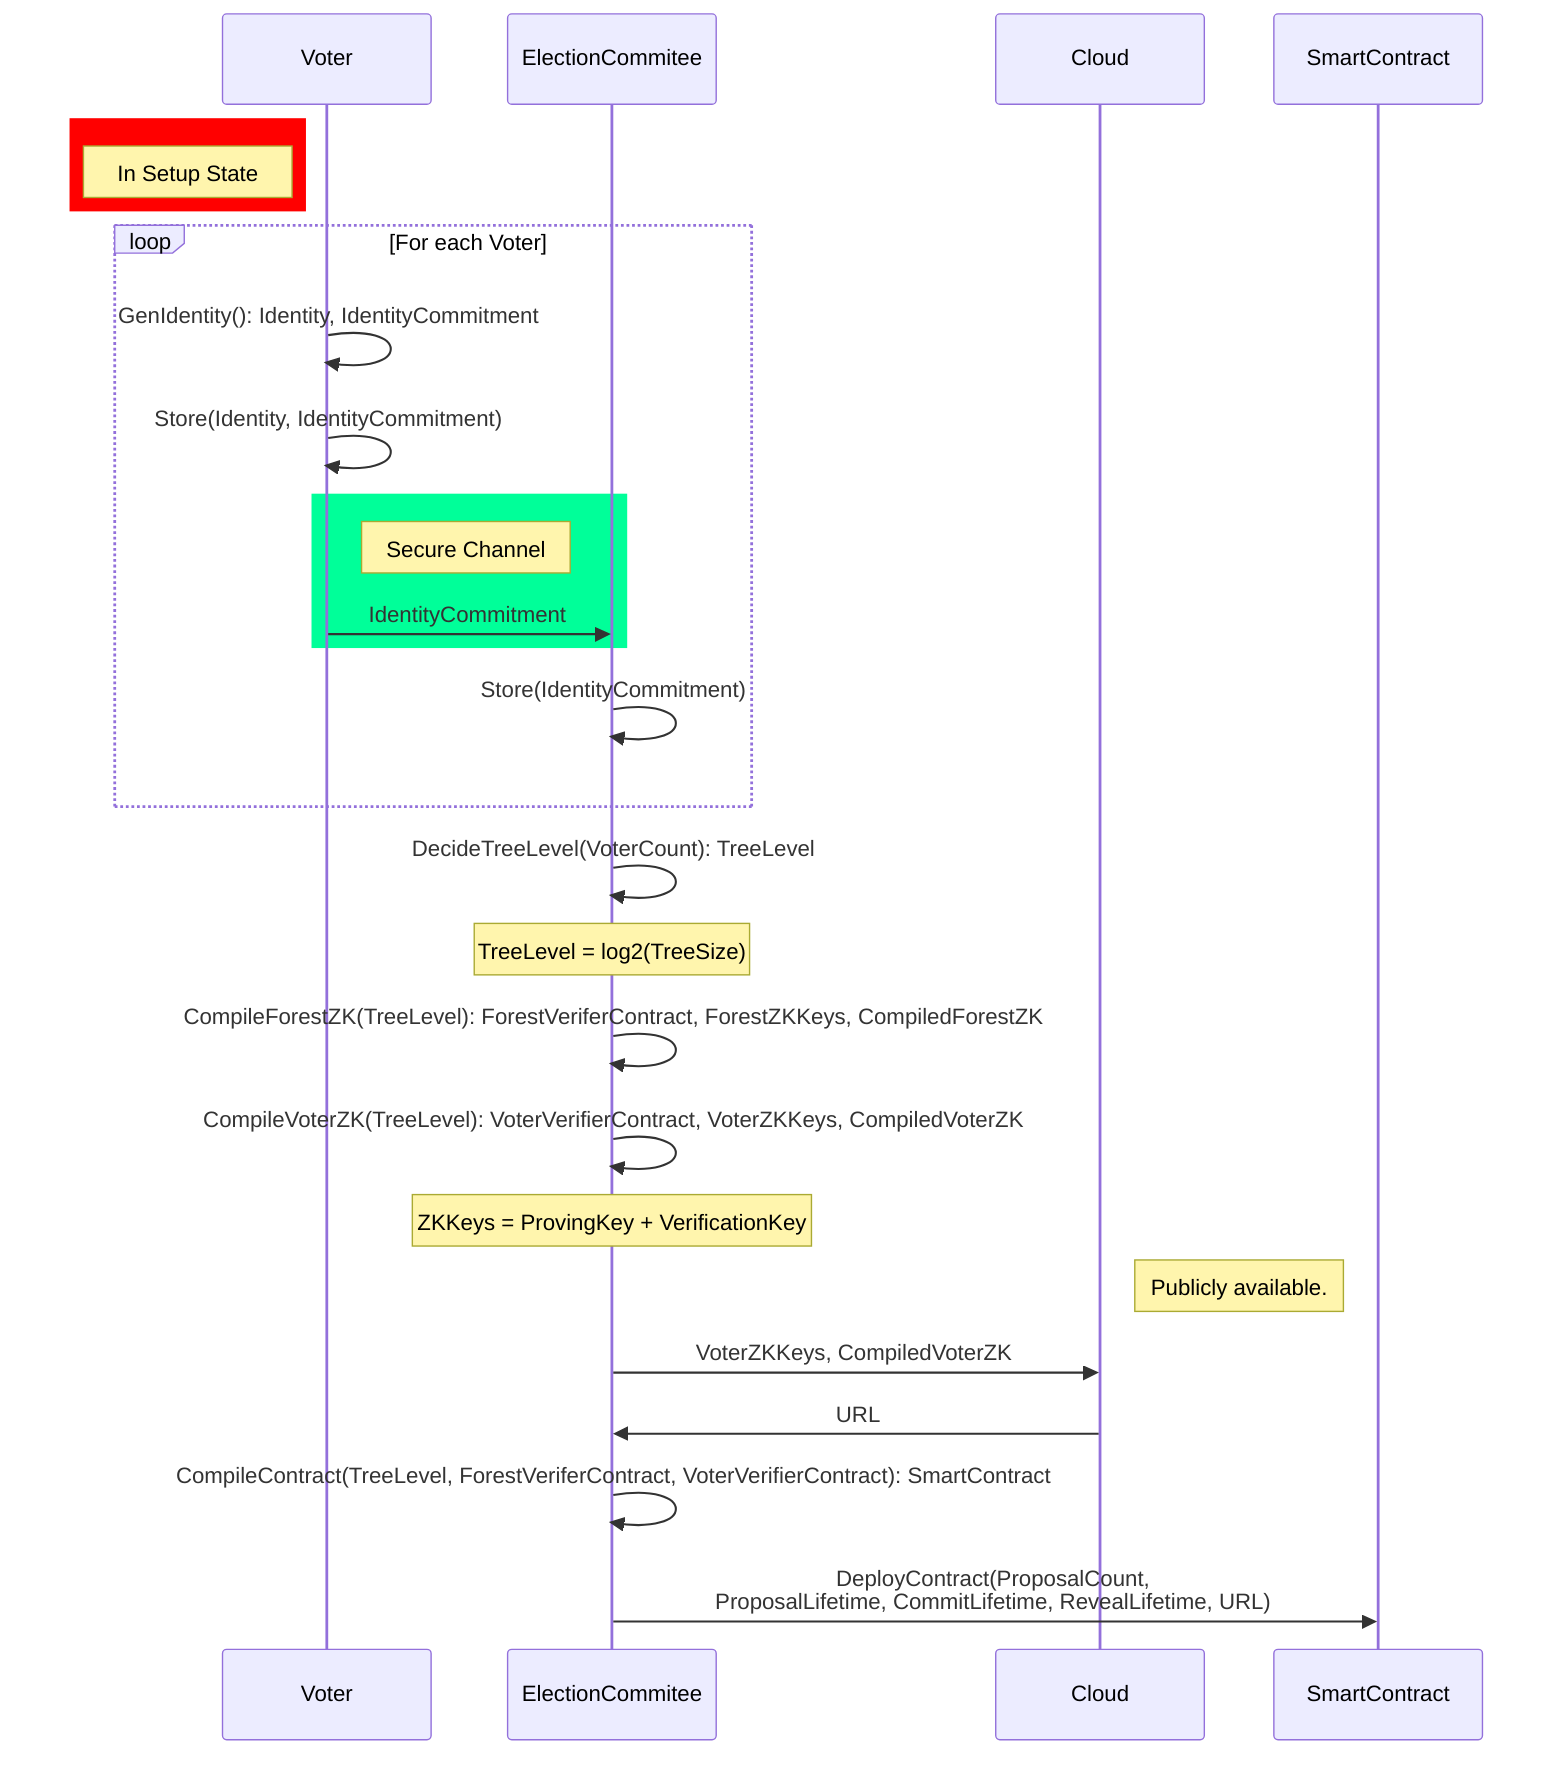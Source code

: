 sequenceDiagram
participant Voter
rect rgb(255, 0, 0)
note left of Voter: In Setup State
end
participant EC as ElectionCommitee
loop For each Voter
    Voter->>Voter: GenIdentity(): Identity, IdentityCommitment
    Voter->>Voter: Store(Identity, IdentityCommitment)
rect rgb(0, 255, 153)
    Note right of Voter: Secure Channel
    Voter->>EC: IdentityCommitment
end
    EC->>EC: Store(IdentityCommitment)
end
    EC->>EC: DecideTreeLevel(VoterCount): TreeLevel
    note over EC, EC: TreeLevel = log2(TreeSize)
    EC->>EC: CompileForestZK(TreeLevel): ForestVeriferContract, ForestZKKeys, CompiledForestZK
    EC->>EC: CompileVoterZK(TreeLevel): VoterVerifierContract, VoterZKKeys, CompiledVoterZK
    Note over EC, EC: ZKKeys = ProvingKey + VerificationKey
    participant Cloud
    Note right of Cloud: Publicly available.
    EC->>Cloud: VoterZKKeys, CompiledVoterZK
    Cloud->>EC: URL
    participant SC as SmartContract
    EC->>EC: CompileContract(TreeLevel, ForestVeriferContract, VoterVerifierContract): SmartContract
    EC->> SC: DeployContract(ProposalCount, <br>  ProposalLifetime, CommitLifetime, RevealLifetime, URL)